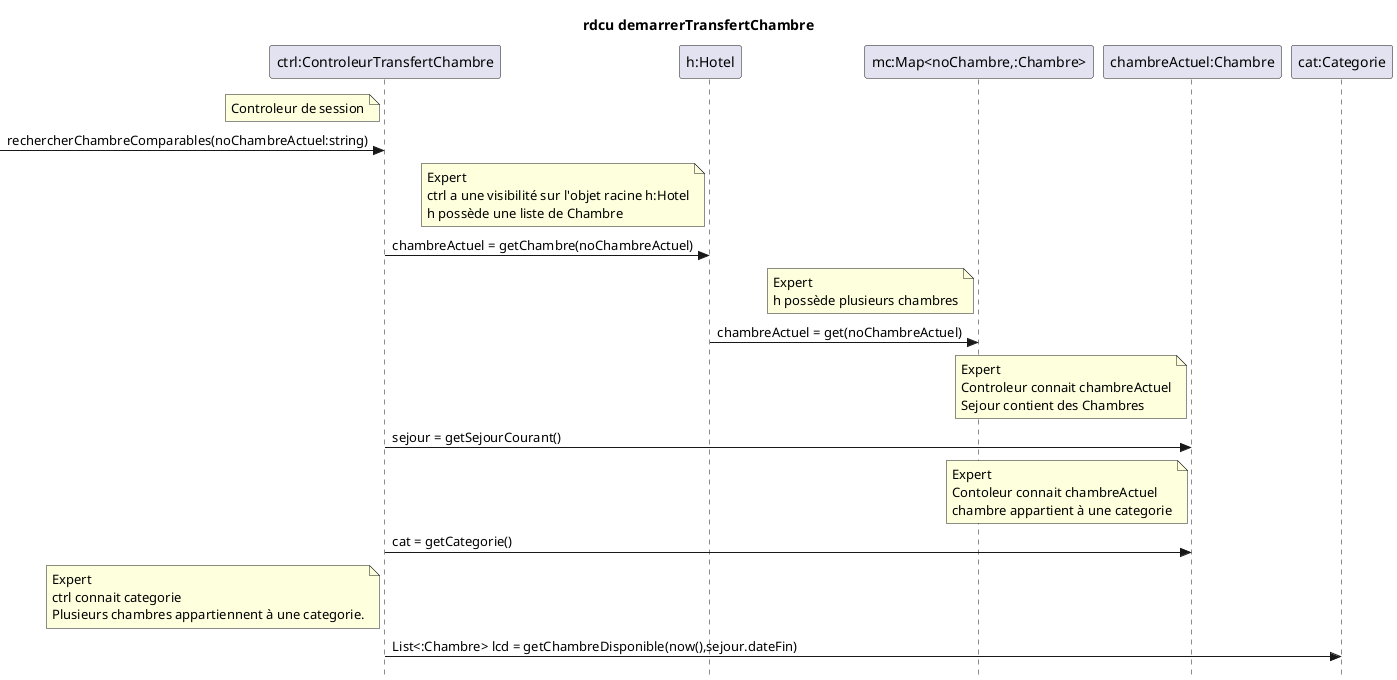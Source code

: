 @startuml rechercheChambreComparables
skinparam Style strictuml
title rdcu rechercheChambreComparables
@startuml demarrerTransfertChambre
skinparam Style strictuml
title rdcu demarrerTransfertChambre

participant "ctrl:ControleurTransfertChambre" as ctrl
participant "h:Hotel" as h 
participant "mc:Map<noChambre,:Chambre>" as mc 
participant "chambreActuel:Chambre" as ca 
participant "cat:Categorie" as cat

note left of ctrl: Controleur de session
-> ctrl: rechercherChambreComparables(noChambreActuel:string)

note left of h: Expert\nctrl a une visibilité sur l'objet racine h:Hotel\nh possède une liste de Chambre
ctrl->h: chambreActuel = getChambre(noChambreActuel)

note left of mc: Expert\nh possède plusieurs chambres
h->mc: chambreActuel = get(noChambreActuel)

note left of ca: Expert\nControleur connait chambreActuel\nSejour contient des Chambres
ctrl->ca: sejour = getSejourCourant()

note left of ca: Expert\nContoleur connait chambreActuel\nchambre appartient à une categorie
ctrl->ca: cat = getCategorie()

note left of ctrl: Expert\nctrl connait categorie\nPlusieurs chambres appartiennent à une categorie.
ctrl->cat: List<:Chambre> lcd = getChambreDisponible(now(),sejour.dateFin)


@enduml


@enduml
